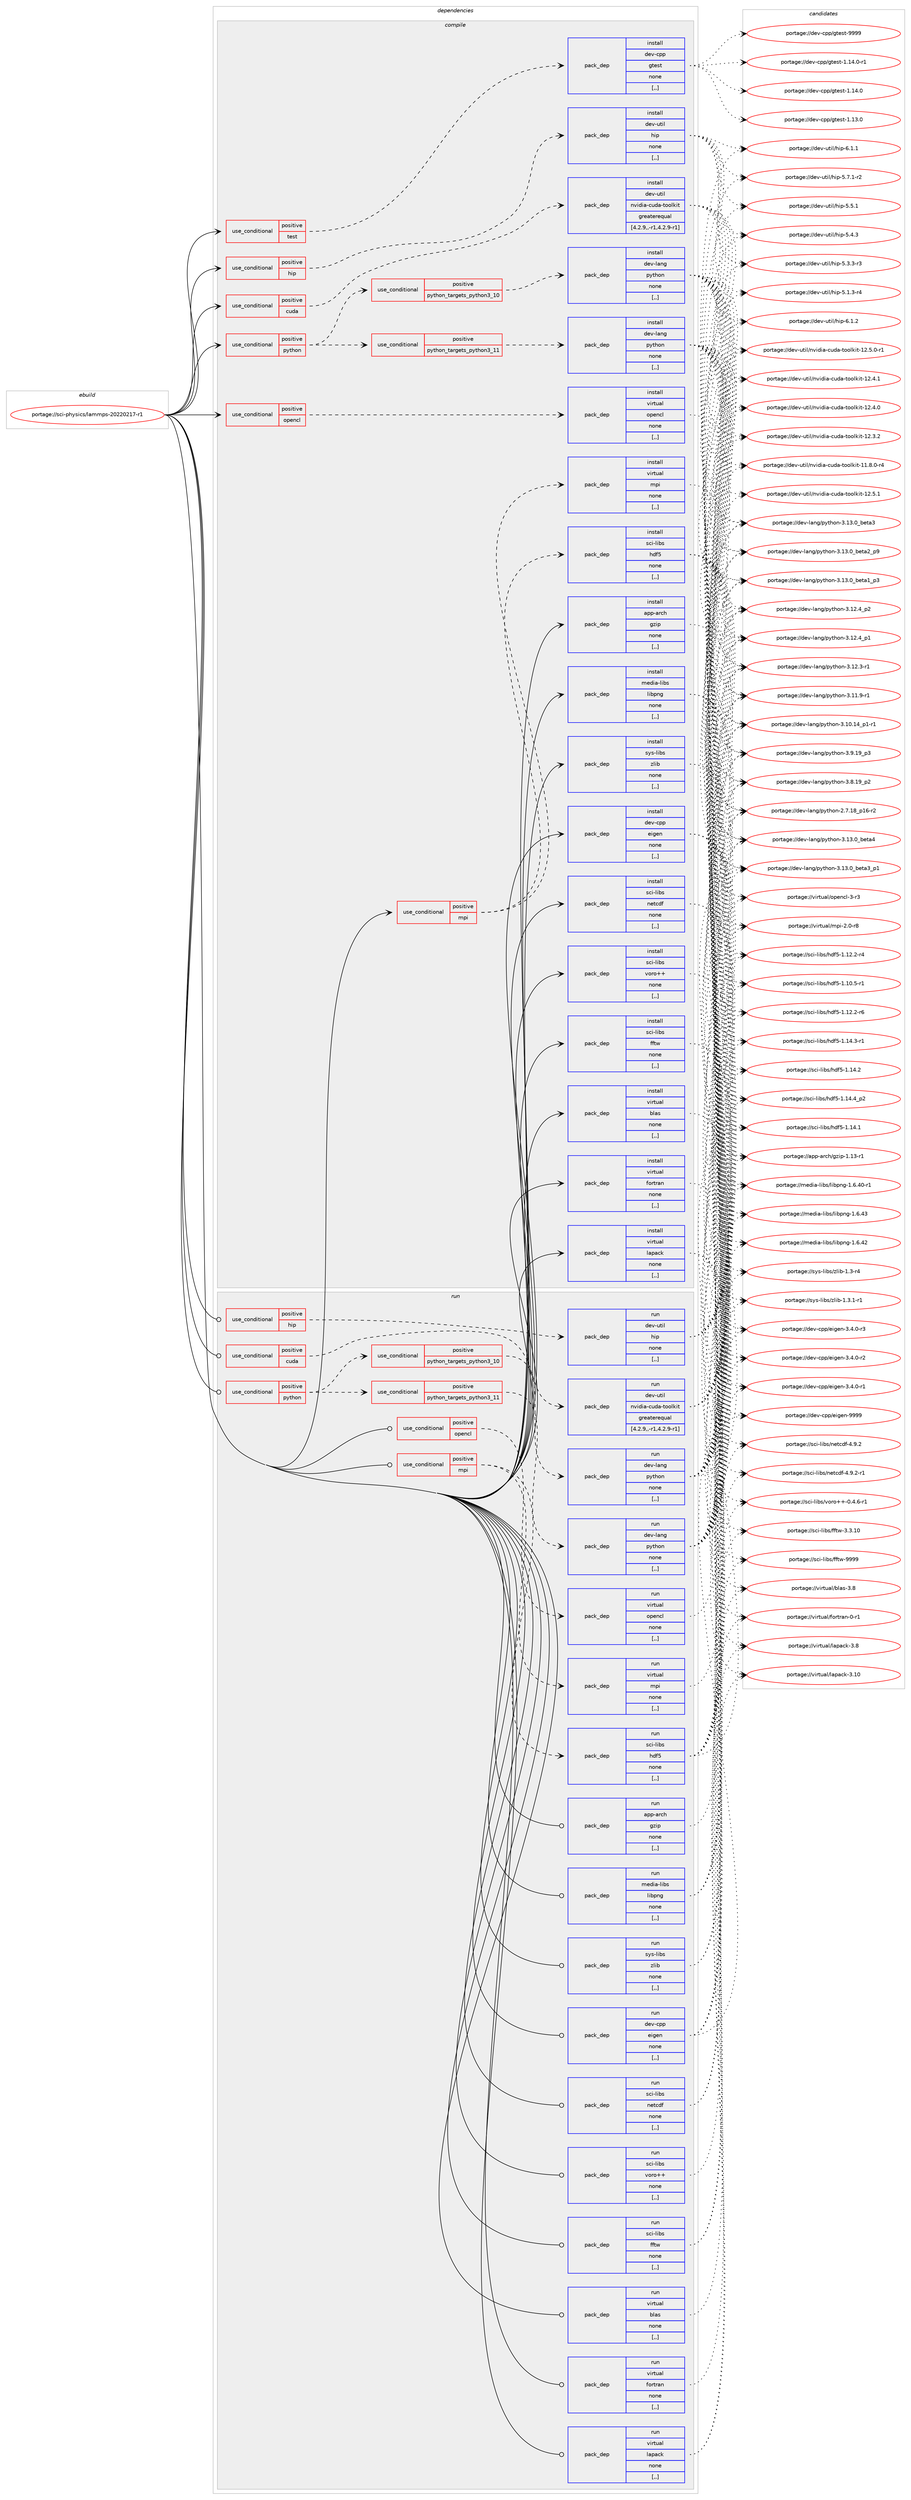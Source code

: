 digraph prolog {

# *************
# Graph options
# *************

newrank=true;
concentrate=true;
compound=true;
graph [rankdir=LR,fontname=Helvetica,fontsize=10,ranksep=1.5];#, ranksep=2.5, nodesep=0.2];
edge  [arrowhead=vee];
node  [fontname=Helvetica,fontsize=10];

# **********
# The ebuild
# **********

subgraph cluster_leftcol {
color=gray;
label=<<i>ebuild</i>>;
id [label="portage://sci-physics/lammps-20220217-r1", color=red, width=4, href="../sci-physics/lammps-20220217-r1.svg"];
}

# ****************
# The dependencies
# ****************

subgraph cluster_midcol {
color=gray;
label=<<i>dependencies</i>>;
subgraph cluster_compile {
fillcolor="#eeeeee";
style=filled;
label=<<i>compile</i>>;
subgraph cond109161 {
dependency411347 [label=<<TABLE BORDER="0" CELLBORDER="1" CELLSPACING="0" CELLPADDING="4"><TR><TD ROWSPAN="3" CELLPADDING="10">use_conditional</TD></TR><TR><TD>positive</TD></TR><TR><TD>cuda</TD></TR></TABLE>>, shape=none, color=red];
subgraph pack299283 {
dependency411348 [label=<<TABLE BORDER="0" CELLBORDER="1" CELLSPACING="0" CELLPADDING="4" WIDTH="220"><TR><TD ROWSPAN="6" CELLPADDING="30">pack_dep</TD></TR><TR><TD WIDTH="110">install</TD></TR><TR><TD>dev-util</TD></TR><TR><TD>nvidia-cuda-toolkit</TD></TR><TR><TD>greaterequal</TD></TR><TR><TD>[4.2.9,,-r1,4.2.9-r1]</TD></TR></TABLE>>, shape=none, color=blue];
}
dependency411347:e -> dependency411348:w [weight=20,style="dashed",arrowhead="vee"];
}
id:e -> dependency411347:w [weight=20,style="solid",arrowhead="vee"];
subgraph cond109162 {
dependency411349 [label=<<TABLE BORDER="0" CELLBORDER="1" CELLSPACING="0" CELLPADDING="4"><TR><TD ROWSPAN="3" CELLPADDING="10">use_conditional</TD></TR><TR><TD>positive</TD></TR><TR><TD>hip</TD></TR></TABLE>>, shape=none, color=red];
subgraph pack299284 {
dependency411350 [label=<<TABLE BORDER="0" CELLBORDER="1" CELLSPACING="0" CELLPADDING="4" WIDTH="220"><TR><TD ROWSPAN="6" CELLPADDING="30">pack_dep</TD></TR><TR><TD WIDTH="110">install</TD></TR><TR><TD>dev-util</TD></TR><TR><TD>hip</TD></TR><TR><TD>none</TD></TR><TR><TD>[,,]</TD></TR></TABLE>>, shape=none, color=blue];
}
dependency411349:e -> dependency411350:w [weight=20,style="dashed",arrowhead="vee"];
}
id:e -> dependency411349:w [weight=20,style="solid",arrowhead="vee"];
subgraph cond109163 {
dependency411351 [label=<<TABLE BORDER="0" CELLBORDER="1" CELLSPACING="0" CELLPADDING="4"><TR><TD ROWSPAN="3" CELLPADDING="10">use_conditional</TD></TR><TR><TD>positive</TD></TR><TR><TD>mpi</TD></TR></TABLE>>, shape=none, color=red];
subgraph pack299285 {
dependency411352 [label=<<TABLE BORDER="0" CELLBORDER="1" CELLSPACING="0" CELLPADDING="4" WIDTH="220"><TR><TD ROWSPAN="6" CELLPADDING="30">pack_dep</TD></TR><TR><TD WIDTH="110">install</TD></TR><TR><TD>virtual</TD></TR><TR><TD>mpi</TD></TR><TR><TD>none</TD></TR><TR><TD>[,,]</TD></TR></TABLE>>, shape=none, color=blue];
}
dependency411351:e -> dependency411352:w [weight=20,style="dashed",arrowhead="vee"];
subgraph pack299286 {
dependency411353 [label=<<TABLE BORDER="0" CELLBORDER="1" CELLSPACING="0" CELLPADDING="4" WIDTH="220"><TR><TD ROWSPAN="6" CELLPADDING="30">pack_dep</TD></TR><TR><TD WIDTH="110">install</TD></TR><TR><TD>sci-libs</TD></TR><TR><TD>hdf5</TD></TR><TR><TD>none</TD></TR><TR><TD>[,,]</TD></TR></TABLE>>, shape=none, color=blue];
}
dependency411351:e -> dependency411353:w [weight=20,style="dashed",arrowhead="vee"];
}
id:e -> dependency411351:w [weight=20,style="solid",arrowhead="vee"];
subgraph cond109164 {
dependency411354 [label=<<TABLE BORDER="0" CELLBORDER="1" CELLSPACING="0" CELLPADDING="4"><TR><TD ROWSPAN="3" CELLPADDING="10">use_conditional</TD></TR><TR><TD>positive</TD></TR><TR><TD>opencl</TD></TR></TABLE>>, shape=none, color=red];
subgraph pack299287 {
dependency411355 [label=<<TABLE BORDER="0" CELLBORDER="1" CELLSPACING="0" CELLPADDING="4" WIDTH="220"><TR><TD ROWSPAN="6" CELLPADDING="30">pack_dep</TD></TR><TR><TD WIDTH="110">install</TD></TR><TR><TD>virtual</TD></TR><TR><TD>opencl</TD></TR><TR><TD>none</TD></TR><TR><TD>[,,]</TD></TR></TABLE>>, shape=none, color=blue];
}
dependency411354:e -> dependency411355:w [weight=20,style="dashed",arrowhead="vee"];
}
id:e -> dependency411354:w [weight=20,style="solid",arrowhead="vee"];
subgraph cond109165 {
dependency411356 [label=<<TABLE BORDER="0" CELLBORDER="1" CELLSPACING="0" CELLPADDING="4"><TR><TD ROWSPAN="3" CELLPADDING="10">use_conditional</TD></TR><TR><TD>positive</TD></TR><TR><TD>python</TD></TR></TABLE>>, shape=none, color=red];
subgraph cond109166 {
dependency411357 [label=<<TABLE BORDER="0" CELLBORDER="1" CELLSPACING="0" CELLPADDING="4"><TR><TD ROWSPAN="3" CELLPADDING="10">use_conditional</TD></TR><TR><TD>positive</TD></TR><TR><TD>python_targets_python3_10</TD></TR></TABLE>>, shape=none, color=red];
subgraph pack299288 {
dependency411358 [label=<<TABLE BORDER="0" CELLBORDER="1" CELLSPACING="0" CELLPADDING="4" WIDTH="220"><TR><TD ROWSPAN="6" CELLPADDING="30">pack_dep</TD></TR><TR><TD WIDTH="110">install</TD></TR><TR><TD>dev-lang</TD></TR><TR><TD>python</TD></TR><TR><TD>none</TD></TR><TR><TD>[,,]</TD></TR></TABLE>>, shape=none, color=blue];
}
dependency411357:e -> dependency411358:w [weight=20,style="dashed",arrowhead="vee"];
}
dependency411356:e -> dependency411357:w [weight=20,style="dashed",arrowhead="vee"];
subgraph cond109167 {
dependency411359 [label=<<TABLE BORDER="0" CELLBORDER="1" CELLSPACING="0" CELLPADDING="4"><TR><TD ROWSPAN="3" CELLPADDING="10">use_conditional</TD></TR><TR><TD>positive</TD></TR><TR><TD>python_targets_python3_11</TD></TR></TABLE>>, shape=none, color=red];
subgraph pack299289 {
dependency411360 [label=<<TABLE BORDER="0" CELLBORDER="1" CELLSPACING="0" CELLPADDING="4" WIDTH="220"><TR><TD ROWSPAN="6" CELLPADDING="30">pack_dep</TD></TR><TR><TD WIDTH="110">install</TD></TR><TR><TD>dev-lang</TD></TR><TR><TD>python</TD></TR><TR><TD>none</TD></TR><TR><TD>[,,]</TD></TR></TABLE>>, shape=none, color=blue];
}
dependency411359:e -> dependency411360:w [weight=20,style="dashed",arrowhead="vee"];
}
dependency411356:e -> dependency411359:w [weight=20,style="dashed",arrowhead="vee"];
}
id:e -> dependency411356:w [weight=20,style="solid",arrowhead="vee"];
subgraph cond109168 {
dependency411361 [label=<<TABLE BORDER="0" CELLBORDER="1" CELLSPACING="0" CELLPADDING="4"><TR><TD ROWSPAN="3" CELLPADDING="10">use_conditional</TD></TR><TR><TD>positive</TD></TR><TR><TD>test</TD></TR></TABLE>>, shape=none, color=red];
subgraph pack299290 {
dependency411362 [label=<<TABLE BORDER="0" CELLBORDER="1" CELLSPACING="0" CELLPADDING="4" WIDTH="220"><TR><TD ROWSPAN="6" CELLPADDING="30">pack_dep</TD></TR><TR><TD WIDTH="110">install</TD></TR><TR><TD>dev-cpp</TD></TR><TR><TD>gtest</TD></TR><TR><TD>none</TD></TR><TR><TD>[,,]</TD></TR></TABLE>>, shape=none, color=blue];
}
dependency411361:e -> dependency411362:w [weight=20,style="dashed",arrowhead="vee"];
}
id:e -> dependency411361:w [weight=20,style="solid",arrowhead="vee"];
subgraph pack299291 {
dependency411363 [label=<<TABLE BORDER="0" CELLBORDER="1" CELLSPACING="0" CELLPADDING="4" WIDTH="220"><TR><TD ROWSPAN="6" CELLPADDING="30">pack_dep</TD></TR><TR><TD WIDTH="110">install</TD></TR><TR><TD>app-arch</TD></TR><TR><TD>gzip</TD></TR><TR><TD>none</TD></TR><TR><TD>[,,]</TD></TR></TABLE>>, shape=none, color=blue];
}
id:e -> dependency411363:w [weight=20,style="solid",arrowhead="vee"];
subgraph pack299292 {
dependency411364 [label=<<TABLE BORDER="0" CELLBORDER="1" CELLSPACING="0" CELLPADDING="4" WIDTH="220"><TR><TD ROWSPAN="6" CELLPADDING="30">pack_dep</TD></TR><TR><TD WIDTH="110">install</TD></TR><TR><TD>dev-cpp</TD></TR><TR><TD>eigen</TD></TR><TR><TD>none</TD></TR><TR><TD>[,,]</TD></TR></TABLE>>, shape=none, color=blue];
}
id:e -> dependency411364:w [weight=20,style="solid",arrowhead="vee"];
subgraph pack299293 {
dependency411365 [label=<<TABLE BORDER="0" CELLBORDER="1" CELLSPACING="0" CELLPADDING="4" WIDTH="220"><TR><TD ROWSPAN="6" CELLPADDING="30">pack_dep</TD></TR><TR><TD WIDTH="110">install</TD></TR><TR><TD>media-libs</TD></TR><TR><TD>libpng</TD></TR><TR><TD>none</TD></TR><TR><TD>[,,]</TD></TR></TABLE>>, shape=none, color=blue];
}
id:e -> dependency411365:w [weight=20,style="solid",arrowhead="vee"];
subgraph pack299294 {
dependency411366 [label=<<TABLE BORDER="0" CELLBORDER="1" CELLSPACING="0" CELLPADDING="4" WIDTH="220"><TR><TD ROWSPAN="6" CELLPADDING="30">pack_dep</TD></TR><TR><TD WIDTH="110">install</TD></TR><TR><TD>sci-libs</TD></TR><TR><TD>fftw</TD></TR><TR><TD>none</TD></TR><TR><TD>[,,]</TD></TR></TABLE>>, shape=none, color=blue];
}
id:e -> dependency411366:w [weight=20,style="solid",arrowhead="vee"];
subgraph pack299295 {
dependency411367 [label=<<TABLE BORDER="0" CELLBORDER="1" CELLSPACING="0" CELLPADDING="4" WIDTH="220"><TR><TD ROWSPAN="6" CELLPADDING="30">pack_dep</TD></TR><TR><TD WIDTH="110">install</TD></TR><TR><TD>sci-libs</TD></TR><TR><TD>netcdf</TD></TR><TR><TD>none</TD></TR><TR><TD>[,,]</TD></TR></TABLE>>, shape=none, color=blue];
}
id:e -> dependency411367:w [weight=20,style="solid",arrowhead="vee"];
subgraph pack299296 {
dependency411368 [label=<<TABLE BORDER="0" CELLBORDER="1" CELLSPACING="0" CELLPADDING="4" WIDTH="220"><TR><TD ROWSPAN="6" CELLPADDING="30">pack_dep</TD></TR><TR><TD WIDTH="110">install</TD></TR><TR><TD>sci-libs</TD></TR><TR><TD>voro++</TD></TR><TR><TD>none</TD></TR><TR><TD>[,,]</TD></TR></TABLE>>, shape=none, color=blue];
}
id:e -> dependency411368:w [weight=20,style="solid",arrowhead="vee"];
subgraph pack299297 {
dependency411369 [label=<<TABLE BORDER="0" CELLBORDER="1" CELLSPACING="0" CELLPADDING="4" WIDTH="220"><TR><TD ROWSPAN="6" CELLPADDING="30">pack_dep</TD></TR><TR><TD WIDTH="110">install</TD></TR><TR><TD>sys-libs</TD></TR><TR><TD>zlib</TD></TR><TR><TD>none</TD></TR><TR><TD>[,,]</TD></TR></TABLE>>, shape=none, color=blue];
}
id:e -> dependency411369:w [weight=20,style="solid",arrowhead="vee"];
subgraph pack299298 {
dependency411370 [label=<<TABLE BORDER="0" CELLBORDER="1" CELLSPACING="0" CELLPADDING="4" WIDTH="220"><TR><TD ROWSPAN="6" CELLPADDING="30">pack_dep</TD></TR><TR><TD WIDTH="110">install</TD></TR><TR><TD>virtual</TD></TR><TR><TD>blas</TD></TR><TR><TD>none</TD></TR><TR><TD>[,,]</TD></TR></TABLE>>, shape=none, color=blue];
}
id:e -> dependency411370:w [weight=20,style="solid",arrowhead="vee"];
subgraph pack299299 {
dependency411371 [label=<<TABLE BORDER="0" CELLBORDER="1" CELLSPACING="0" CELLPADDING="4" WIDTH="220"><TR><TD ROWSPAN="6" CELLPADDING="30">pack_dep</TD></TR><TR><TD WIDTH="110">install</TD></TR><TR><TD>virtual</TD></TR><TR><TD>fortran</TD></TR><TR><TD>none</TD></TR><TR><TD>[,,]</TD></TR></TABLE>>, shape=none, color=blue];
}
id:e -> dependency411371:w [weight=20,style="solid",arrowhead="vee"];
subgraph pack299300 {
dependency411372 [label=<<TABLE BORDER="0" CELLBORDER="1" CELLSPACING="0" CELLPADDING="4" WIDTH="220"><TR><TD ROWSPAN="6" CELLPADDING="30">pack_dep</TD></TR><TR><TD WIDTH="110">install</TD></TR><TR><TD>virtual</TD></TR><TR><TD>lapack</TD></TR><TR><TD>none</TD></TR><TR><TD>[,,]</TD></TR></TABLE>>, shape=none, color=blue];
}
id:e -> dependency411372:w [weight=20,style="solid",arrowhead="vee"];
}
subgraph cluster_compileandrun {
fillcolor="#eeeeee";
style=filled;
label=<<i>compile and run</i>>;
}
subgraph cluster_run {
fillcolor="#eeeeee";
style=filled;
label=<<i>run</i>>;
subgraph cond109169 {
dependency411373 [label=<<TABLE BORDER="0" CELLBORDER="1" CELLSPACING="0" CELLPADDING="4"><TR><TD ROWSPAN="3" CELLPADDING="10">use_conditional</TD></TR><TR><TD>positive</TD></TR><TR><TD>cuda</TD></TR></TABLE>>, shape=none, color=red];
subgraph pack299301 {
dependency411374 [label=<<TABLE BORDER="0" CELLBORDER="1" CELLSPACING="0" CELLPADDING="4" WIDTH="220"><TR><TD ROWSPAN="6" CELLPADDING="30">pack_dep</TD></TR><TR><TD WIDTH="110">run</TD></TR><TR><TD>dev-util</TD></TR><TR><TD>nvidia-cuda-toolkit</TD></TR><TR><TD>greaterequal</TD></TR><TR><TD>[4.2.9,,-r1,4.2.9-r1]</TD></TR></TABLE>>, shape=none, color=blue];
}
dependency411373:e -> dependency411374:w [weight=20,style="dashed",arrowhead="vee"];
}
id:e -> dependency411373:w [weight=20,style="solid",arrowhead="odot"];
subgraph cond109170 {
dependency411375 [label=<<TABLE BORDER="0" CELLBORDER="1" CELLSPACING="0" CELLPADDING="4"><TR><TD ROWSPAN="3" CELLPADDING="10">use_conditional</TD></TR><TR><TD>positive</TD></TR><TR><TD>hip</TD></TR></TABLE>>, shape=none, color=red];
subgraph pack299302 {
dependency411376 [label=<<TABLE BORDER="0" CELLBORDER="1" CELLSPACING="0" CELLPADDING="4" WIDTH="220"><TR><TD ROWSPAN="6" CELLPADDING="30">pack_dep</TD></TR><TR><TD WIDTH="110">run</TD></TR><TR><TD>dev-util</TD></TR><TR><TD>hip</TD></TR><TR><TD>none</TD></TR><TR><TD>[,,]</TD></TR></TABLE>>, shape=none, color=blue];
}
dependency411375:e -> dependency411376:w [weight=20,style="dashed",arrowhead="vee"];
}
id:e -> dependency411375:w [weight=20,style="solid",arrowhead="odot"];
subgraph cond109171 {
dependency411377 [label=<<TABLE BORDER="0" CELLBORDER="1" CELLSPACING="0" CELLPADDING="4"><TR><TD ROWSPAN="3" CELLPADDING="10">use_conditional</TD></TR><TR><TD>positive</TD></TR><TR><TD>mpi</TD></TR></TABLE>>, shape=none, color=red];
subgraph pack299303 {
dependency411378 [label=<<TABLE BORDER="0" CELLBORDER="1" CELLSPACING="0" CELLPADDING="4" WIDTH="220"><TR><TD ROWSPAN="6" CELLPADDING="30">pack_dep</TD></TR><TR><TD WIDTH="110">run</TD></TR><TR><TD>virtual</TD></TR><TR><TD>mpi</TD></TR><TR><TD>none</TD></TR><TR><TD>[,,]</TD></TR></TABLE>>, shape=none, color=blue];
}
dependency411377:e -> dependency411378:w [weight=20,style="dashed",arrowhead="vee"];
subgraph pack299304 {
dependency411379 [label=<<TABLE BORDER="0" CELLBORDER="1" CELLSPACING="0" CELLPADDING="4" WIDTH="220"><TR><TD ROWSPAN="6" CELLPADDING="30">pack_dep</TD></TR><TR><TD WIDTH="110">run</TD></TR><TR><TD>sci-libs</TD></TR><TR><TD>hdf5</TD></TR><TR><TD>none</TD></TR><TR><TD>[,,]</TD></TR></TABLE>>, shape=none, color=blue];
}
dependency411377:e -> dependency411379:w [weight=20,style="dashed",arrowhead="vee"];
}
id:e -> dependency411377:w [weight=20,style="solid",arrowhead="odot"];
subgraph cond109172 {
dependency411380 [label=<<TABLE BORDER="0" CELLBORDER="1" CELLSPACING="0" CELLPADDING="4"><TR><TD ROWSPAN="3" CELLPADDING="10">use_conditional</TD></TR><TR><TD>positive</TD></TR><TR><TD>opencl</TD></TR></TABLE>>, shape=none, color=red];
subgraph pack299305 {
dependency411381 [label=<<TABLE BORDER="0" CELLBORDER="1" CELLSPACING="0" CELLPADDING="4" WIDTH="220"><TR><TD ROWSPAN="6" CELLPADDING="30">pack_dep</TD></TR><TR><TD WIDTH="110">run</TD></TR><TR><TD>virtual</TD></TR><TR><TD>opencl</TD></TR><TR><TD>none</TD></TR><TR><TD>[,,]</TD></TR></TABLE>>, shape=none, color=blue];
}
dependency411380:e -> dependency411381:w [weight=20,style="dashed",arrowhead="vee"];
}
id:e -> dependency411380:w [weight=20,style="solid",arrowhead="odot"];
subgraph cond109173 {
dependency411382 [label=<<TABLE BORDER="0" CELLBORDER="1" CELLSPACING="0" CELLPADDING="4"><TR><TD ROWSPAN="3" CELLPADDING="10">use_conditional</TD></TR><TR><TD>positive</TD></TR><TR><TD>python</TD></TR></TABLE>>, shape=none, color=red];
subgraph cond109174 {
dependency411383 [label=<<TABLE BORDER="0" CELLBORDER="1" CELLSPACING="0" CELLPADDING="4"><TR><TD ROWSPAN="3" CELLPADDING="10">use_conditional</TD></TR><TR><TD>positive</TD></TR><TR><TD>python_targets_python3_10</TD></TR></TABLE>>, shape=none, color=red];
subgraph pack299306 {
dependency411384 [label=<<TABLE BORDER="0" CELLBORDER="1" CELLSPACING="0" CELLPADDING="4" WIDTH="220"><TR><TD ROWSPAN="6" CELLPADDING="30">pack_dep</TD></TR><TR><TD WIDTH="110">run</TD></TR><TR><TD>dev-lang</TD></TR><TR><TD>python</TD></TR><TR><TD>none</TD></TR><TR><TD>[,,]</TD></TR></TABLE>>, shape=none, color=blue];
}
dependency411383:e -> dependency411384:w [weight=20,style="dashed",arrowhead="vee"];
}
dependency411382:e -> dependency411383:w [weight=20,style="dashed",arrowhead="vee"];
subgraph cond109175 {
dependency411385 [label=<<TABLE BORDER="0" CELLBORDER="1" CELLSPACING="0" CELLPADDING="4"><TR><TD ROWSPAN="3" CELLPADDING="10">use_conditional</TD></TR><TR><TD>positive</TD></TR><TR><TD>python_targets_python3_11</TD></TR></TABLE>>, shape=none, color=red];
subgraph pack299307 {
dependency411386 [label=<<TABLE BORDER="0" CELLBORDER="1" CELLSPACING="0" CELLPADDING="4" WIDTH="220"><TR><TD ROWSPAN="6" CELLPADDING="30">pack_dep</TD></TR><TR><TD WIDTH="110">run</TD></TR><TR><TD>dev-lang</TD></TR><TR><TD>python</TD></TR><TR><TD>none</TD></TR><TR><TD>[,,]</TD></TR></TABLE>>, shape=none, color=blue];
}
dependency411385:e -> dependency411386:w [weight=20,style="dashed",arrowhead="vee"];
}
dependency411382:e -> dependency411385:w [weight=20,style="dashed",arrowhead="vee"];
}
id:e -> dependency411382:w [weight=20,style="solid",arrowhead="odot"];
subgraph pack299308 {
dependency411387 [label=<<TABLE BORDER="0" CELLBORDER="1" CELLSPACING="0" CELLPADDING="4" WIDTH="220"><TR><TD ROWSPAN="6" CELLPADDING="30">pack_dep</TD></TR><TR><TD WIDTH="110">run</TD></TR><TR><TD>app-arch</TD></TR><TR><TD>gzip</TD></TR><TR><TD>none</TD></TR><TR><TD>[,,]</TD></TR></TABLE>>, shape=none, color=blue];
}
id:e -> dependency411387:w [weight=20,style="solid",arrowhead="odot"];
subgraph pack299309 {
dependency411388 [label=<<TABLE BORDER="0" CELLBORDER="1" CELLSPACING="0" CELLPADDING="4" WIDTH="220"><TR><TD ROWSPAN="6" CELLPADDING="30">pack_dep</TD></TR><TR><TD WIDTH="110">run</TD></TR><TR><TD>dev-cpp</TD></TR><TR><TD>eigen</TD></TR><TR><TD>none</TD></TR><TR><TD>[,,]</TD></TR></TABLE>>, shape=none, color=blue];
}
id:e -> dependency411388:w [weight=20,style="solid",arrowhead="odot"];
subgraph pack299310 {
dependency411389 [label=<<TABLE BORDER="0" CELLBORDER="1" CELLSPACING="0" CELLPADDING="4" WIDTH="220"><TR><TD ROWSPAN="6" CELLPADDING="30">pack_dep</TD></TR><TR><TD WIDTH="110">run</TD></TR><TR><TD>media-libs</TD></TR><TR><TD>libpng</TD></TR><TR><TD>none</TD></TR><TR><TD>[,,]</TD></TR></TABLE>>, shape=none, color=blue];
}
id:e -> dependency411389:w [weight=20,style="solid",arrowhead="odot"];
subgraph pack299311 {
dependency411390 [label=<<TABLE BORDER="0" CELLBORDER="1" CELLSPACING="0" CELLPADDING="4" WIDTH="220"><TR><TD ROWSPAN="6" CELLPADDING="30">pack_dep</TD></TR><TR><TD WIDTH="110">run</TD></TR><TR><TD>sci-libs</TD></TR><TR><TD>fftw</TD></TR><TR><TD>none</TD></TR><TR><TD>[,,]</TD></TR></TABLE>>, shape=none, color=blue];
}
id:e -> dependency411390:w [weight=20,style="solid",arrowhead="odot"];
subgraph pack299312 {
dependency411391 [label=<<TABLE BORDER="0" CELLBORDER="1" CELLSPACING="0" CELLPADDING="4" WIDTH="220"><TR><TD ROWSPAN="6" CELLPADDING="30">pack_dep</TD></TR><TR><TD WIDTH="110">run</TD></TR><TR><TD>sci-libs</TD></TR><TR><TD>netcdf</TD></TR><TR><TD>none</TD></TR><TR><TD>[,,]</TD></TR></TABLE>>, shape=none, color=blue];
}
id:e -> dependency411391:w [weight=20,style="solid",arrowhead="odot"];
subgraph pack299313 {
dependency411392 [label=<<TABLE BORDER="0" CELLBORDER="1" CELLSPACING="0" CELLPADDING="4" WIDTH="220"><TR><TD ROWSPAN="6" CELLPADDING="30">pack_dep</TD></TR><TR><TD WIDTH="110">run</TD></TR><TR><TD>sci-libs</TD></TR><TR><TD>voro++</TD></TR><TR><TD>none</TD></TR><TR><TD>[,,]</TD></TR></TABLE>>, shape=none, color=blue];
}
id:e -> dependency411392:w [weight=20,style="solid",arrowhead="odot"];
subgraph pack299314 {
dependency411393 [label=<<TABLE BORDER="0" CELLBORDER="1" CELLSPACING="0" CELLPADDING="4" WIDTH="220"><TR><TD ROWSPAN="6" CELLPADDING="30">pack_dep</TD></TR><TR><TD WIDTH="110">run</TD></TR><TR><TD>sys-libs</TD></TR><TR><TD>zlib</TD></TR><TR><TD>none</TD></TR><TR><TD>[,,]</TD></TR></TABLE>>, shape=none, color=blue];
}
id:e -> dependency411393:w [weight=20,style="solid",arrowhead="odot"];
subgraph pack299315 {
dependency411394 [label=<<TABLE BORDER="0" CELLBORDER="1" CELLSPACING="0" CELLPADDING="4" WIDTH="220"><TR><TD ROWSPAN="6" CELLPADDING="30">pack_dep</TD></TR><TR><TD WIDTH="110">run</TD></TR><TR><TD>virtual</TD></TR><TR><TD>blas</TD></TR><TR><TD>none</TD></TR><TR><TD>[,,]</TD></TR></TABLE>>, shape=none, color=blue];
}
id:e -> dependency411394:w [weight=20,style="solid",arrowhead="odot"];
subgraph pack299316 {
dependency411395 [label=<<TABLE BORDER="0" CELLBORDER="1" CELLSPACING="0" CELLPADDING="4" WIDTH="220"><TR><TD ROWSPAN="6" CELLPADDING="30">pack_dep</TD></TR><TR><TD WIDTH="110">run</TD></TR><TR><TD>virtual</TD></TR><TR><TD>fortran</TD></TR><TR><TD>none</TD></TR><TR><TD>[,,]</TD></TR></TABLE>>, shape=none, color=blue];
}
id:e -> dependency411395:w [weight=20,style="solid",arrowhead="odot"];
subgraph pack299317 {
dependency411396 [label=<<TABLE BORDER="0" CELLBORDER="1" CELLSPACING="0" CELLPADDING="4" WIDTH="220"><TR><TD ROWSPAN="6" CELLPADDING="30">pack_dep</TD></TR><TR><TD WIDTH="110">run</TD></TR><TR><TD>virtual</TD></TR><TR><TD>lapack</TD></TR><TR><TD>none</TD></TR><TR><TD>[,,]</TD></TR></TABLE>>, shape=none, color=blue];
}
id:e -> dependency411396:w [weight=20,style="solid",arrowhead="odot"];
}
}

# **************
# The candidates
# **************

subgraph cluster_choices {
rank=same;
color=gray;
label=<<i>candidates</i>>;

subgraph choice299283 {
color=black;
nodesep=1;
choice1001011184511711610510847110118105100105974599117100974511611111110810710511645495046534649 [label="portage://dev-util/nvidia-cuda-toolkit-12.5.1", color=red, width=4,href="../dev-util/nvidia-cuda-toolkit-12.5.1.svg"];
choice10010111845117116105108471101181051001059745991171009745116111111108107105116454950465346484511449 [label="portage://dev-util/nvidia-cuda-toolkit-12.5.0-r1", color=red, width=4,href="../dev-util/nvidia-cuda-toolkit-12.5.0-r1.svg"];
choice1001011184511711610510847110118105100105974599117100974511611111110810710511645495046524649 [label="portage://dev-util/nvidia-cuda-toolkit-12.4.1", color=red, width=4,href="../dev-util/nvidia-cuda-toolkit-12.4.1.svg"];
choice1001011184511711610510847110118105100105974599117100974511611111110810710511645495046524648 [label="portage://dev-util/nvidia-cuda-toolkit-12.4.0", color=red, width=4,href="../dev-util/nvidia-cuda-toolkit-12.4.0.svg"];
choice1001011184511711610510847110118105100105974599117100974511611111110810710511645495046514650 [label="portage://dev-util/nvidia-cuda-toolkit-12.3.2", color=red, width=4,href="../dev-util/nvidia-cuda-toolkit-12.3.2.svg"];
choice10010111845117116105108471101181051001059745991171009745116111111108107105116454949465646484511452 [label="portage://dev-util/nvidia-cuda-toolkit-11.8.0-r4", color=red, width=4,href="../dev-util/nvidia-cuda-toolkit-11.8.0-r4.svg"];
dependency411348:e -> choice1001011184511711610510847110118105100105974599117100974511611111110810710511645495046534649:w [style=dotted,weight="100"];
dependency411348:e -> choice10010111845117116105108471101181051001059745991171009745116111111108107105116454950465346484511449:w [style=dotted,weight="100"];
dependency411348:e -> choice1001011184511711610510847110118105100105974599117100974511611111110810710511645495046524649:w [style=dotted,weight="100"];
dependency411348:e -> choice1001011184511711610510847110118105100105974599117100974511611111110810710511645495046524648:w [style=dotted,weight="100"];
dependency411348:e -> choice1001011184511711610510847110118105100105974599117100974511611111110810710511645495046514650:w [style=dotted,weight="100"];
dependency411348:e -> choice10010111845117116105108471101181051001059745991171009745116111111108107105116454949465646484511452:w [style=dotted,weight="100"];
}
subgraph choice299284 {
color=black;
nodesep=1;
choice1001011184511711610510847104105112455446494650 [label="portage://dev-util/hip-6.1.2", color=red, width=4,href="../dev-util/hip-6.1.2.svg"];
choice1001011184511711610510847104105112455446494649 [label="portage://dev-util/hip-6.1.1", color=red, width=4,href="../dev-util/hip-6.1.1.svg"];
choice10010111845117116105108471041051124553465546494511450 [label="portage://dev-util/hip-5.7.1-r2", color=red, width=4,href="../dev-util/hip-5.7.1-r2.svg"];
choice1001011184511711610510847104105112455346534649 [label="portage://dev-util/hip-5.5.1", color=red, width=4,href="../dev-util/hip-5.5.1.svg"];
choice1001011184511711610510847104105112455346524651 [label="portage://dev-util/hip-5.4.3", color=red, width=4,href="../dev-util/hip-5.4.3.svg"];
choice10010111845117116105108471041051124553465146514511451 [label="portage://dev-util/hip-5.3.3-r3", color=red, width=4,href="../dev-util/hip-5.3.3-r3.svg"];
choice10010111845117116105108471041051124553464946514511452 [label="portage://dev-util/hip-5.1.3-r4", color=red, width=4,href="../dev-util/hip-5.1.3-r4.svg"];
dependency411350:e -> choice1001011184511711610510847104105112455446494650:w [style=dotted,weight="100"];
dependency411350:e -> choice1001011184511711610510847104105112455446494649:w [style=dotted,weight="100"];
dependency411350:e -> choice10010111845117116105108471041051124553465546494511450:w [style=dotted,weight="100"];
dependency411350:e -> choice1001011184511711610510847104105112455346534649:w [style=dotted,weight="100"];
dependency411350:e -> choice1001011184511711610510847104105112455346524651:w [style=dotted,weight="100"];
dependency411350:e -> choice10010111845117116105108471041051124553465146514511451:w [style=dotted,weight="100"];
dependency411350:e -> choice10010111845117116105108471041051124553464946514511452:w [style=dotted,weight="100"];
}
subgraph choice299285 {
color=black;
nodesep=1;
choice1181051141161179710847109112105455046484511456 [label="portage://virtual/mpi-2.0-r8", color=red, width=4,href="../virtual/mpi-2.0-r8.svg"];
dependency411352:e -> choice1181051141161179710847109112105455046484511456:w [style=dotted,weight="100"];
}
subgraph choice299286 {
color=black;
nodesep=1;
choice1159910545108105981154710410010253454946495246529511250 [label="portage://sci-libs/hdf5-1.14.4_p2", color=red, width=4,href="../sci-libs/hdf5-1.14.4_p2.svg"];
choice1159910545108105981154710410010253454946495246514511449 [label="portage://sci-libs/hdf5-1.14.3-r1", color=red, width=4,href="../sci-libs/hdf5-1.14.3-r1.svg"];
choice115991054510810598115471041001025345494649524650 [label="portage://sci-libs/hdf5-1.14.2", color=red, width=4,href="../sci-libs/hdf5-1.14.2.svg"];
choice115991054510810598115471041001025345494649524649 [label="portage://sci-libs/hdf5-1.14.1", color=red, width=4,href="../sci-libs/hdf5-1.14.1.svg"];
choice1159910545108105981154710410010253454946495046504511454 [label="portage://sci-libs/hdf5-1.12.2-r6", color=red, width=4,href="../sci-libs/hdf5-1.12.2-r6.svg"];
choice1159910545108105981154710410010253454946495046504511452 [label="portage://sci-libs/hdf5-1.12.2-r4", color=red, width=4,href="../sci-libs/hdf5-1.12.2-r4.svg"];
choice1159910545108105981154710410010253454946494846534511449 [label="portage://sci-libs/hdf5-1.10.5-r1", color=red, width=4,href="../sci-libs/hdf5-1.10.5-r1.svg"];
dependency411353:e -> choice1159910545108105981154710410010253454946495246529511250:w [style=dotted,weight="100"];
dependency411353:e -> choice1159910545108105981154710410010253454946495246514511449:w [style=dotted,weight="100"];
dependency411353:e -> choice115991054510810598115471041001025345494649524650:w [style=dotted,weight="100"];
dependency411353:e -> choice115991054510810598115471041001025345494649524649:w [style=dotted,weight="100"];
dependency411353:e -> choice1159910545108105981154710410010253454946495046504511454:w [style=dotted,weight="100"];
dependency411353:e -> choice1159910545108105981154710410010253454946495046504511452:w [style=dotted,weight="100"];
dependency411353:e -> choice1159910545108105981154710410010253454946494846534511449:w [style=dotted,weight="100"];
}
subgraph choice299287 {
color=black;
nodesep=1;
choice11810511411611797108471111121011109910845514511451 [label="portage://virtual/opencl-3-r3", color=red, width=4,href="../virtual/opencl-3-r3.svg"];
dependency411355:e -> choice11810511411611797108471111121011109910845514511451:w [style=dotted,weight="100"];
}
subgraph choice299288 {
color=black;
nodesep=1;
choice1001011184510897110103471121211161041111104551464951464895981011169752 [label="portage://dev-lang/python-3.13.0_beta4", color=red, width=4,href="../dev-lang/python-3.13.0_beta4.svg"];
choice10010111845108971101034711212111610411111045514649514648959810111697519511249 [label="portage://dev-lang/python-3.13.0_beta3_p1", color=red, width=4,href="../dev-lang/python-3.13.0_beta3_p1.svg"];
choice1001011184510897110103471121211161041111104551464951464895981011169751 [label="portage://dev-lang/python-3.13.0_beta3", color=red, width=4,href="../dev-lang/python-3.13.0_beta3.svg"];
choice10010111845108971101034711212111610411111045514649514648959810111697509511257 [label="portage://dev-lang/python-3.13.0_beta2_p9", color=red, width=4,href="../dev-lang/python-3.13.0_beta2_p9.svg"];
choice10010111845108971101034711212111610411111045514649514648959810111697499511251 [label="portage://dev-lang/python-3.13.0_beta1_p3", color=red, width=4,href="../dev-lang/python-3.13.0_beta1_p3.svg"];
choice100101118451089711010347112121116104111110455146495046529511250 [label="portage://dev-lang/python-3.12.4_p2", color=red, width=4,href="../dev-lang/python-3.12.4_p2.svg"];
choice100101118451089711010347112121116104111110455146495046529511249 [label="portage://dev-lang/python-3.12.4_p1", color=red, width=4,href="../dev-lang/python-3.12.4_p1.svg"];
choice100101118451089711010347112121116104111110455146495046514511449 [label="portage://dev-lang/python-3.12.3-r1", color=red, width=4,href="../dev-lang/python-3.12.3-r1.svg"];
choice100101118451089711010347112121116104111110455146494946574511449 [label="portage://dev-lang/python-3.11.9-r1", color=red, width=4,href="../dev-lang/python-3.11.9-r1.svg"];
choice100101118451089711010347112121116104111110455146494846495295112494511449 [label="portage://dev-lang/python-3.10.14_p1-r1", color=red, width=4,href="../dev-lang/python-3.10.14_p1-r1.svg"];
choice100101118451089711010347112121116104111110455146574649579511251 [label="portage://dev-lang/python-3.9.19_p3", color=red, width=4,href="../dev-lang/python-3.9.19_p3.svg"];
choice100101118451089711010347112121116104111110455146564649579511250 [label="portage://dev-lang/python-3.8.19_p2", color=red, width=4,href="../dev-lang/python-3.8.19_p2.svg"];
choice100101118451089711010347112121116104111110455046554649569511249544511450 [label="portage://dev-lang/python-2.7.18_p16-r2", color=red, width=4,href="../dev-lang/python-2.7.18_p16-r2.svg"];
dependency411358:e -> choice1001011184510897110103471121211161041111104551464951464895981011169752:w [style=dotted,weight="100"];
dependency411358:e -> choice10010111845108971101034711212111610411111045514649514648959810111697519511249:w [style=dotted,weight="100"];
dependency411358:e -> choice1001011184510897110103471121211161041111104551464951464895981011169751:w [style=dotted,weight="100"];
dependency411358:e -> choice10010111845108971101034711212111610411111045514649514648959810111697509511257:w [style=dotted,weight="100"];
dependency411358:e -> choice10010111845108971101034711212111610411111045514649514648959810111697499511251:w [style=dotted,weight="100"];
dependency411358:e -> choice100101118451089711010347112121116104111110455146495046529511250:w [style=dotted,weight="100"];
dependency411358:e -> choice100101118451089711010347112121116104111110455146495046529511249:w [style=dotted,weight="100"];
dependency411358:e -> choice100101118451089711010347112121116104111110455146495046514511449:w [style=dotted,weight="100"];
dependency411358:e -> choice100101118451089711010347112121116104111110455146494946574511449:w [style=dotted,weight="100"];
dependency411358:e -> choice100101118451089711010347112121116104111110455146494846495295112494511449:w [style=dotted,weight="100"];
dependency411358:e -> choice100101118451089711010347112121116104111110455146574649579511251:w [style=dotted,weight="100"];
dependency411358:e -> choice100101118451089711010347112121116104111110455146564649579511250:w [style=dotted,weight="100"];
dependency411358:e -> choice100101118451089711010347112121116104111110455046554649569511249544511450:w [style=dotted,weight="100"];
}
subgraph choice299289 {
color=black;
nodesep=1;
choice1001011184510897110103471121211161041111104551464951464895981011169752 [label="portage://dev-lang/python-3.13.0_beta4", color=red, width=4,href="../dev-lang/python-3.13.0_beta4.svg"];
choice10010111845108971101034711212111610411111045514649514648959810111697519511249 [label="portage://dev-lang/python-3.13.0_beta3_p1", color=red, width=4,href="../dev-lang/python-3.13.0_beta3_p1.svg"];
choice1001011184510897110103471121211161041111104551464951464895981011169751 [label="portage://dev-lang/python-3.13.0_beta3", color=red, width=4,href="../dev-lang/python-3.13.0_beta3.svg"];
choice10010111845108971101034711212111610411111045514649514648959810111697509511257 [label="portage://dev-lang/python-3.13.0_beta2_p9", color=red, width=4,href="../dev-lang/python-3.13.0_beta2_p9.svg"];
choice10010111845108971101034711212111610411111045514649514648959810111697499511251 [label="portage://dev-lang/python-3.13.0_beta1_p3", color=red, width=4,href="../dev-lang/python-3.13.0_beta1_p3.svg"];
choice100101118451089711010347112121116104111110455146495046529511250 [label="portage://dev-lang/python-3.12.4_p2", color=red, width=4,href="../dev-lang/python-3.12.4_p2.svg"];
choice100101118451089711010347112121116104111110455146495046529511249 [label="portage://dev-lang/python-3.12.4_p1", color=red, width=4,href="../dev-lang/python-3.12.4_p1.svg"];
choice100101118451089711010347112121116104111110455146495046514511449 [label="portage://dev-lang/python-3.12.3-r1", color=red, width=4,href="../dev-lang/python-3.12.3-r1.svg"];
choice100101118451089711010347112121116104111110455146494946574511449 [label="portage://dev-lang/python-3.11.9-r1", color=red, width=4,href="../dev-lang/python-3.11.9-r1.svg"];
choice100101118451089711010347112121116104111110455146494846495295112494511449 [label="portage://dev-lang/python-3.10.14_p1-r1", color=red, width=4,href="../dev-lang/python-3.10.14_p1-r1.svg"];
choice100101118451089711010347112121116104111110455146574649579511251 [label="portage://dev-lang/python-3.9.19_p3", color=red, width=4,href="../dev-lang/python-3.9.19_p3.svg"];
choice100101118451089711010347112121116104111110455146564649579511250 [label="portage://dev-lang/python-3.8.19_p2", color=red, width=4,href="../dev-lang/python-3.8.19_p2.svg"];
choice100101118451089711010347112121116104111110455046554649569511249544511450 [label="portage://dev-lang/python-2.7.18_p16-r2", color=red, width=4,href="../dev-lang/python-2.7.18_p16-r2.svg"];
dependency411360:e -> choice1001011184510897110103471121211161041111104551464951464895981011169752:w [style=dotted,weight="100"];
dependency411360:e -> choice10010111845108971101034711212111610411111045514649514648959810111697519511249:w [style=dotted,weight="100"];
dependency411360:e -> choice1001011184510897110103471121211161041111104551464951464895981011169751:w [style=dotted,weight="100"];
dependency411360:e -> choice10010111845108971101034711212111610411111045514649514648959810111697509511257:w [style=dotted,weight="100"];
dependency411360:e -> choice10010111845108971101034711212111610411111045514649514648959810111697499511251:w [style=dotted,weight="100"];
dependency411360:e -> choice100101118451089711010347112121116104111110455146495046529511250:w [style=dotted,weight="100"];
dependency411360:e -> choice100101118451089711010347112121116104111110455146495046529511249:w [style=dotted,weight="100"];
dependency411360:e -> choice100101118451089711010347112121116104111110455146495046514511449:w [style=dotted,weight="100"];
dependency411360:e -> choice100101118451089711010347112121116104111110455146494946574511449:w [style=dotted,weight="100"];
dependency411360:e -> choice100101118451089711010347112121116104111110455146494846495295112494511449:w [style=dotted,weight="100"];
dependency411360:e -> choice100101118451089711010347112121116104111110455146574649579511251:w [style=dotted,weight="100"];
dependency411360:e -> choice100101118451089711010347112121116104111110455146564649579511250:w [style=dotted,weight="100"];
dependency411360:e -> choice100101118451089711010347112121116104111110455046554649569511249544511450:w [style=dotted,weight="100"];
}
subgraph choice299290 {
color=black;
nodesep=1;
choice1001011184599112112471031161011151164557575757 [label="portage://dev-cpp/gtest-9999", color=red, width=4,href="../dev-cpp/gtest-9999.svg"];
choice100101118459911211247103116101115116454946495246484511449 [label="portage://dev-cpp/gtest-1.14.0-r1", color=red, width=4,href="../dev-cpp/gtest-1.14.0-r1.svg"];
choice10010111845991121124710311610111511645494649524648 [label="portage://dev-cpp/gtest-1.14.0", color=red, width=4,href="../dev-cpp/gtest-1.14.0.svg"];
choice10010111845991121124710311610111511645494649514648 [label="portage://dev-cpp/gtest-1.13.0", color=red, width=4,href="../dev-cpp/gtest-1.13.0.svg"];
dependency411362:e -> choice1001011184599112112471031161011151164557575757:w [style=dotted,weight="100"];
dependency411362:e -> choice100101118459911211247103116101115116454946495246484511449:w [style=dotted,weight="100"];
dependency411362:e -> choice10010111845991121124710311610111511645494649524648:w [style=dotted,weight="100"];
dependency411362:e -> choice10010111845991121124710311610111511645494649514648:w [style=dotted,weight="100"];
}
subgraph choice299291 {
color=black;
nodesep=1;
choice971121124597114991044710312210511245494649514511449 [label="portage://app-arch/gzip-1.13-r1", color=red, width=4,href="../app-arch/gzip-1.13-r1.svg"];
dependency411363:e -> choice971121124597114991044710312210511245494649514511449:w [style=dotted,weight="100"];
}
subgraph choice299292 {
color=black;
nodesep=1;
choice1001011184599112112471011051031011104557575757 [label="portage://dev-cpp/eigen-9999", color=red, width=4,href="../dev-cpp/eigen-9999.svg"];
choice1001011184599112112471011051031011104551465246484511451 [label="portage://dev-cpp/eigen-3.4.0-r3", color=red, width=4,href="../dev-cpp/eigen-3.4.0-r3.svg"];
choice1001011184599112112471011051031011104551465246484511450 [label="portage://dev-cpp/eigen-3.4.0-r2", color=red, width=4,href="../dev-cpp/eigen-3.4.0-r2.svg"];
choice1001011184599112112471011051031011104551465246484511449 [label="portage://dev-cpp/eigen-3.4.0-r1", color=red, width=4,href="../dev-cpp/eigen-3.4.0-r1.svg"];
dependency411364:e -> choice1001011184599112112471011051031011104557575757:w [style=dotted,weight="100"];
dependency411364:e -> choice1001011184599112112471011051031011104551465246484511451:w [style=dotted,weight="100"];
dependency411364:e -> choice1001011184599112112471011051031011104551465246484511450:w [style=dotted,weight="100"];
dependency411364:e -> choice1001011184599112112471011051031011104551465246484511449:w [style=dotted,weight="100"];
}
subgraph choice299293 {
color=black;
nodesep=1;
choice109101100105974510810598115471081059811211010345494654465251 [label="portage://media-libs/libpng-1.6.43", color=red, width=4,href="../media-libs/libpng-1.6.43.svg"];
choice109101100105974510810598115471081059811211010345494654465250 [label="portage://media-libs/libpng-1.6.42", color=red, width=4,href="../media-libs/libpng-1.6.42.svg"];
choice1091011001059745108105981154710810598112110103454946544652484511449 [label="portage://media-libs/libpng-1.6.40-r1", color=red, width=4,href="../media-libs/libpng-1.6.40-r1.svg"];
dependency411365:e -> choice109101100105974510810598115471081059811211010345494654465251:w [style=dotted,weight="100"];
dependency411365:e -> choice109101100105974510810598115471081059811211010345494654465250:w [style=dotted,weight="100"];
dependency411365:e -> choice1091011001059745108105981154710810598112110103454946544652484511449:w [style=dotted,weight="100"];
}
subgraph choice299294 {
color=black;
nodesep=1;
choice115991054510810598115471021021161194557575757 [label="portage://sci-libs/fftw-9999", color=red, width=4,href="../sci-libs/fftw-9999.svg"];
choice1159910545108105981154710210211611945514651464948 [label="portage://sci-libs/fftw-3.3.10", color=red, width=4,href="../sci-libs/fftw-3.3.10.svg"];
dependency411366:e -> choice115991054510810598115471021021161194557575757:w [style=dotted,weight="100"];
dependency411366:e -> choice1159910545108105981154710210211611945514651464948:w [style=dotted,weight="100"];
}
subgraph choice299295 {
color=black;
nodesep=1;
choice11599105451081059811547110101116991001024552465746504511449 [label="portage://sci-libs/netcdf-4.9.2-r1", color=red, width=4,href="../sci-libs/netcdf-4.9.2-r1.svg"];
choice1159910545108105981154711010111699100102455246574650 [label="portage://sci-libs/netcdf-4.9.2", color=red, width=4,href="../sci-libs/netcdf-4.9.2.svg"];
dependency411367:e -> choice11599105451081059811547110101116991001024552465746504511449:w [style=dotted,weight="100"];
dependency411367:e -> choice1159910545108105981154711010111699100102455246574650:w [style=dotted,weight="100"];
}
subgraph choice299296 {
color=black;
nodesep=1;
choice1159910545108105981154711811111411143434548465246544511449 [label="portage://sci-libs/voro++-0.4.6-r1", color=red, width=4,href="../sci-libs/voro++-0.4.6-r1.svg"];
dependency411368:e -> choice1159910545108105981154711811111411143434548465246544511449:w [style=dotted,weight="100"];
}
subgraph choice299297 {
color=black;
nodesep=1;
choice115121115451081059811547122108105984549465146494511449 [label="portage://sys-libs/zlib-1.3.1-r1", color=red, width=4,href="../sys-libs/zlib-1.3.1-r1.svg"];
choice11512111545108105981154712210810598454946514511452 [label="portage://sys-libs/zlib-1.3-r4", color=red, width=4,href="../sys-libs/zlib-1.3-r4.svg"];
dependency411369:e -> choice115121115451081059811547122108105984549465146494511449:w [style=dotted,weight="100"];
dependency411369:e -> choice11512111545108105981154712210810598454946514511452:w [style=dotted,weight="100"];
}
subgraph choice299298 {
color=black;
nodesep=1;
choice1181051141161179710847981089711545514656 [label="portage://virtual/blas-3.8", color=red, width=4,href="../virtual/blas-3.8.svg"];
dependency411370:e -> choice1181051141161179710847981089711545514656:w [style=dotted,weight="100"];
}
subgraph choice299299 {
color=black;
nodesep=1;
choice11810511411611797108471021111141161149711045484511449 [label="portage://virtual/fortran-0-r1", color=red, width=4,href="../virtual/fortran-0-r1.svg"];
dependency411371:e -> choice11810511411611797108471021111141161149711045484511449:w [style=dotted,weight="100"];
}
subgraph choice299300 {
color=black;
nodesep=1;
choice11810511411611797108471089711297991074551464948 [label="portage://virtual/lapack-3.10", color=red, width=4,href="../virtual/lapack-3.10.svg"];
choice118105114116117971084710897112979910745514656 [label="portage://virtual/lapack-3.8", color=red, width=4,href="../virtual/lapack-3.8.svg"];
dependency411372:e -> choice11810511411611797108471089711297991074551464948:w [style=dotted,weight="100"];
dependency411372:e -> choice118105114116117971084710897112979910745514656:w [style=dotted,weight="100"];
}
subgraph choice299301 {
color=black;
nodesep=1;
choice1001011184511711610510847110118105100105974599117100974511611111110810710511645495046534649 [label="portage://dev-util/nvidia-cuda-toolkit-12.5.1", color=red, width=4,href="../dev-util/nvidia-cuda-toolkit-12.5.1.svg"];
choice10010111845117116105108471101181051001059745991171009745116111111108107105116454950465346484511449 [label="portage://dev-util/nvidia-cuda-toolkit-12.5.0-r1", color=red, width=4,href="../dev-util/nvidia-cuda-toolkit-12.5.0-r1.svg"];
choice1001011184511711610510847110118105100105974599117100974511611111110810710511645495046524649 [label="portage://dev-util/nvidia-cuda-toolkit-12.4.1", color=red, width=4,href="../dev-util/nvidia-cuda-toolkit-12.4.1.svg"];
choice1001011184511711610510847110118105100105974599117100974511611111110810710511645495046524648 [label="portage://dev-util/nvidia-cuda-toolkit-12.4.0", color=red, width=4,href="../dev-util/nvidia-cuda-toolkit-12.4.0.svg"];
choice1001011184511711610510847110118105100105974599117100974511611111110810710511645495046514650 [label="portage://dev-util/nvidia-cuda-toolkit-12.3.2", color=red, width=4,href="../dev-util/nvidia-cuda-toolkit-12.3.2.svg"];
choice10010111845117116105108471101181051001059745991171009745116111111108107105116454949465646484511452 [label="portage://dev-util/nvidia-cuda-toolkit-11.8.0-r4", color=red, width=4,href="../dev-util/nvidia-cuda-toolkit-11.8.0-r4.svg"];
dependency411374:e -> choice1001011184511711610510847110118105100105974599117100974511611111110810710511645495046534649:w [style=dotted,weight="100"];
dependency411374:e -> choice10010111845117116105108471101181051001059745991171009745116111111108107105116454950465346484511449:w [style=dotted,weight="100"];
dependency411374:e -> choice1001011184511711610510847110118105100105974599117100974511611111110810710511645495046524649:w [style=dotted,weight="100"];
dependency411374:e -> choice1001011184511711610510847110118105100105974599117100974511611111110810710511645495046524648:w [style=dotted,weight="100"];
dependency411374:e -> choice1001011184511711610510847110118105100105974599117100974511611111110810710511645495046514650:w [style=dotted,weight="100"];
dependency411374:e -> choice10010111845117116105108471101181051001059745991171009745116111111108107105116454949465646484511452:w [style=dotted,weight="100"];
}
subgraph choice299302 {
color=black;
nodesep=1;
choice1001011184511711610510847104105112455446494650 [label="portage://dev-util/hip-6.1.2", color=red, width=4,href="../dev-util/hip-6.1.2.svg"];
choice1001011184511711610510847104105112455446494649 [label="portage://dev-util/hip-6.1.1", color=red, width=4,href="../dev-util/hip-6.1.1.svg"];
choice10010111845117116105108471041051124553465546494511450 [label="portage://dev-util/hip-5.7.1-r2", color=red, width=4,href="../dev-util/hip-5.7.1-r2.svg"];
choice1001011184511711610510847104105112455346534649 [label="portage://dev-util/hip-5.5.1", color=red, width=4,href="../dev-util/hip-5.5.1.svg"];
choice1001011184511711610510847104105112455346524651 [label="portage://dev-util/hip-5.4.3", color=red, width=4,href="../dev-util/hip-5.4.3.svg"];
choice10010111845117116105108471041051124553465146514511451 [label="portage://dev-util/hip-5.3.3-r3", color=red, width=4,href="../dev-util/hip-5.3.3-r3.svg"];
choice10010111845117116105108471041051124553464946514511452 [label="portage://dev-util/hip-5.1.3-r4", color=red, width=4,href="../dev-util/hip-5.1.3-r4.svg"];
dependency411376:e -> choice1001011184511711610510847104105112455446494650:w [style=dotted,weight="100"];
dependency411376:e -> choice1001011184511711610510847104105112455446494649:w [style=dotted,weight="100"];
dependency411376:e -> choice10010111845117116105108471041051124553465546494511450:w [style=dotted,weight="100"];
dependency411376:e -> choice1001011184511711610510847104105112455346534649:w [style=dotted,weight="100"];
dependency411376:e -> choice1001011184511711610510847104105112455346524651:w [style=dotted,weight="100"];
dependency411376:e -> choice10010111845117116105108471041051124553465146514511451:w [style=dotted,weight="100"];
dependency411376:e -> choice10010111845117116105108471041051124553464946514511452:w [style=dotted,weight="100"];
}
subgraph choice299303 {
color=black;
nodesep=1;
choice1181051141161179710847109112105455046484511456 [label="portage://virtual/mpi-2.0-r8", color=red, width=4,href="../virtual/mpi-2.0-r8.svg"];
dependency411378:e -> choice1181051141161179710847109112105455046484511456:w [style=dotted,weight="100"];
}
subgraph choice299304 {
color=black;
nodesep=1;
choice1159910545108105981154710410010253454946495246529511250 [label="portage://sci-libs/hdf5-1.14.4_p2", color=red, width=4,href="../sci-libs/hdf5-1.14.4_p2.svg"];
choice1159910545108105981154710410010253454946495246514511449 [label="portage://sci-libs/hdf5-1.14.3-r1", color=red, width=4,href="../sci-libs/hdf5-1.14.3-r1.svg"];
choice115991054510810598115471041001025345494649524650 [label="portage://sci-libs/hdf5-1.14.2", color=red, width=4,href="../sci-libs/hdf5-1.14.2.svg"];
choice115991054510810598115471041001025345494649524649 [label="portage://sci-libs/hdf5-1.14.1", color=red, width=4,href="../sci-libs/hdf5-1.14.1.svg"];
choice1159910545108105981154710410010253454946495046504511454 [label="portage://sci-libs/hdf5-1.12.2-r6", color=red, width=4,href="../sci-libs/hdf5-1.12.2-r6.svg"];
choice1159910545108105981154710410010253454946495046504511452 [label="portage://sci-libs/hdf5-1.12.2-r4", color=red, width=4,href="../sci-libs/hdf5-1.12.2-r4.svg"];
choice1159910545108105981154710410010253454946494846534511449 [label="portage://sci-libs/hdf5-1.10.5-r1", color=red, width=4,href="../sci-libs/hdf5-1.10.5-r1.svg"];
dependency411379:e -> choice1159910545108105981154710410010253454946495246529511250:w [style=dotted,weight="100"];
dependency411379:e -> choice1159910545108105981154710410010253454946495246514511449:w [style=dotted,weight="100"];
dependency411379:e -> choice115991054510810598115471041001025345494649524650:w [style=dotted,weight="100"];
dependency411379:e -> choice115991054510810598115471041001025345494649524649:w [style=dotted,weight="100"];
dependency411379:e -> choice1159910545108105981154710410010253454946495046504511454:w [style=dotted,weight="100"];
dependency411379:e -> choice1159910545108105981154710410010253454946495046504511452:w [style=dotted,weight="100"];
dependency411379:e -> choice1159910545108105981154710410010253454946494846534511449:w [style=dotted,weight="100"];
}
subgraph choice299305 {
color=black;
nodesep=1;
choice11810511411611797108471111121011109910845514511451 [label="portage://virtual/opencl-3-r3", color=red, width=4,href="../virtual/opencl-3-r3.svg"];
dependency411381:e -> choice11810511411611797108471111121011109910845514511451:w [style=dotted,weight="100"];
}
subgraph choice299306 {
color=black;
nodesep=1;
choice1001011184510897110103471121211161041111104551464951464895981011169752 [label="portage://dev-lang/python-3.13.0_beta4", color=red, width=4,href="../dev-lang/python-3.13.0_beta4.svg"];
choice10010111845108971101034711212111610411111045514649514648959810111697519511249 [label="portage://dev-lang/python-3.13.0_beta3_p1", color=red, width=4,href="../dev-lang/python-3.13.0_beta3_p1.svg"];
choice1001011184510897110103471121211161041111104551464951464895981011169751 [label="portage://dev-lang/python-3.13.0_beta3", color=red, width=4,href="../dev-lang/python-3.13.0_beta3.svg"];
choice10010111845108971101034711212111610411111045514649514648959810111697509511257 [label="portage://dev-lang/python-3.13.0_beta2_p9", color=red, width=4,href="../dev-lang/python-3.13.0_beta2_p9.svg"];
choice10010111845108971101034711212111610411111045514649514648959810111697499511251 [label="portage://dev-lang/python-3.13.0_beta1_p3", color=red, width=4,href="../dev-lang/python-3.13.0_beta1_p3.svg"];
choice100101118451089711010347112121116104111110455146495046529511250 [label="portage://dev-lang/python-3.12.4_p2", color=red, width=4,href="../dev-lang/python-3.12.4_p2.svg"];
choice100101118451089711010347112121116104111110455146495046529511249 [label="portage://dev-lang/python-3.12.4_p1", color=red, width=4,href="../dev-lang/python-3.12.4_p1.svg"];
choice100101118451089711010347112121116104111110455146495046514511449 [label="portage://dev-lang/python-3.12.3-r1", color=red, width=4,href="../dev-lang/python-3.12.3-r1.svg"];
choice100101118451089711010347112121116104111110455146494946574511449 [label="portage://dev-lang/python-3.11.9-r1", color=red, width=4,href="../dev-lang/python-3.11.9-r1.svg"];
choice100101118451089711010347112121116104111110455146494846495295112494511449 [label="portage://dev-lang/python-3.10.14_p1-r1", color=red, width=4,href="../dev-lang/python-3.10.14_p1-r1.svg"];
choice100101118451089711010347112121116104111110455146574649579511251 [label="portage://dev-lang/python-3.9.19_p3", color=red, width=4,href="../dev-lang/python-3.9.19_p3.svg"];
choice100101118451089711010347112121116104111110455146564649579511250 [label="portage://dev-lang/python-3.8.19_p2", color=red, width=4,href="../dev-lang/python-3.8.19_p2.svg"];
choice100101118451089711010347112121116104111110455046554649569511249544511450 [label="portage://dev-lang/python-2.7.18_p16-r2", color=red, width=4,href="../dev-lang/python-2.7.18_p16-r2.svg"];
dependency411384:e -> choice1001011184510897110103471121211161041111104551464951464895981011169752:w [style=dotted,weight="100"];
dependency411384:e -> choice10010111845108971101034711212111610411111045514649514648959810111697519511249:w [style=dotted,weight="100"];
dependency411384:e -> choice1001011184510897110103471121211161041111104551464951464895981011169751:w [style=dotted,weight="100"];
dependency411384:e -> choice10010111845108971101034711212111610411111045514649514648959810111697509511257:w [style=dotted,weight="100"];
dependency411384:e -> choice10010111845108971101034711212111610411111045514649514648959810111697499511251:w [style=dotted,weight="100"];
dependency411384:e -> choice100101118451089711010347112121116104111110455146495046529511250:w [style=dotted,weight="100"];
dependency411384:e -> choice100101118451089711010347112121116104111110455146495046529511249:w [style=dotted,weight="100"];
dependency411384:e -> choice100101118451089711010347112121116104111110455146495046514511449:w [style=dotted,weight="100"];
dependency411384:e -> choice100101118451089711010347112121116104111110455146494946574511449:w [style=dotted,weight="100"];
dependency411384:e -> choice100101118451089711010347112121116104111110455146494846495295112494511449:w [style=dotted,weight="100"];
dependency411384:e -> choice100101118451089711010347112121116104111110455146574649579511251:w [style=dotted,weight="100"];
dependency411384:e -> choice100101118451089711010347112121116104111110455146564649579511250:w [style=dotted,weight="100"];
dependency411384:e -> choice100101118451089711010347112121116104111110455046554649569511249544511450:w [style=dotted,weight="100"];
}
subgraph choice299307 {
color=black;
nodesep=1;
choice1001011184510897110103471121211161041111104551464951464895981011169752 [label="portage://dev-lang/python-3.13.0_beta4", color=red, width=4,href="../dev-lang/python-3.13.0_beta4.svg"];
choice10010111845108971101034711212111610411111045514649514648959810111697519511249 [label="portage://dev-lang/python-3.13.0_beta3_p1", color=red, width=4,href="../dev-lang/python-3.13.0_beta3_p1.svg"];
choice1001011184510897110103471121211161041111104551464951464895981011169751 [label="portage://dev-lang/python-3.13.0_beta3", color=red, width=4,href="../dev-lang/python-3.13.0_beta3.svg"];
choice10010111845108971101034711212111610411111045514649514648959810111697509511257 [label="portage://dev-lang/python-3.13.0_beta2_p9", color=red, width=4,href="../dev-lang/python-3.13.0_beta2_p9.svg"];
choice10010111845108971101034711212111610411111045514649514648959810111697499511251 [label="portage://dev-lang/python-3.13.0_beta1_p3", color=red, width=4,href="../dev-lang/python-3.13.0_beta1_p3.svg"];
choice100101118451089711010347112121116104111110455146495046529511250 [label="portage://dev-lang/python-3.12.4_p2", color=red, width=4,href="../dev-lang/python-3.12.4_p2.svg"];
choice100101118451089711010347112121116104111110455146495046529511249 [label="portage://dev-lang/python-3.12.4_p1", color=red, width=4,href="../dev-lang/python-3.12.4_p1.svg"];
choice100101118451089711010347112121116104111110455146495046514511449 [label="portage://dev-lang/python-3.12.3-r1", color=red, width=4,href="../dev-lang/python-3.12.3-r1.svg"];
choice100101118451089711010347112121116104111110455146494946574511449 [label="portage://dev-lang/python-3.11.9-r1", color=red, width=4,href="../dev-lang/python-3.11.9-r1.svg"];
choice100101118451089711010347112121116104111110455146494846495295112494511449 [label="portage://dev-lang/python-3.10.14_p1-r1", color=red, width=4,href="../dev-lang/python-3.10.14_p1-r1.svg"];
choice100101118451089711010347112121116104111110455146574649579511251 [label="portage://dev-lang/python-3.9.19_p3", color=red, width=4,href="../dev-lang/python-3.9.19_p3.svg"];
choice100101118451089711010347112121116104111110455146564649579511250 [label="portage://dev-lang/python-3.8.19_p2", color=red, width=4,href="../dev-lang/python-3.8.19_p2.svg"];
choice100101118451089711010347112121116104111110455046554649569511249544511450 [label="portage://dev-lang/python-2.7.18_p16-r2", color=red, width=4,href="../dev-lang/python-2.7.18_p16-r2.svg"];
dependency411386:e -> choice1001011184510897110103471121211161041111104551464951464895981011169752:w [style=dotted,weight="100"];
dependency411386:e -> choice10010111845108971101034711212111610411111045514649514648959810111697519511249:w [style=dotted,weight="100"];
dependency411386:e -> choice1001011184510897110103471121211161041111104551464951464895981011169751:w [style=dotted,weight="100"];
dependency411386:e -> choice10010111845108971101034711212111610411111045514649514648959810111697509511257:w [style=dotted,weight="100"];
dependency411386:e -> choice10010111845108971101034711212111610411111045514649514648959810111697499511251:w [style=dotted,weight="100"];
dependency411386:e -> choice100101118451089711010347112121116104111110455146495046529511250:w [style=dotted,weight="100"];
dependency411386:e -> choice100101118451089711010347112121116104111110455146495046529511249:w [style=dotted,weight="100"];
dependency411386:e -> choice100101118451089711010347112121116104111110455146495046514511449:w [style=dotted,weight="100"];
dependency411386:e -> choice100101118451089711010347112121116104111110455146494946574511449:w [style=dotted,weight="100"];
dependency411386:e -> choice100101118451089711010347112121116104111110455146494846495295112494511449:w [style=dotted,weight="100"];
dependency411386:e -> choice100101118451089711010347112121116104111110455146574649579511251:w [style=dotted,weight="100"];
dependency411386:e -> choice100101118451089711010347112121116104111110455146564649579511250:w [style=dotted,weight="100"];
dependency411386:e -> choice100101118451089711010347112121116104111110455046554649569511249544511450:w [style=dotted,weight="100"];
}
subgraph choice299308 {
color=black;
nodesep=1;
choice971121124597114991044710312210511245494649514511449 [label="portage://app-arch/gzip-1.13-r1", color=red, width=4,href="../app-arch/gzip-1.13-r1.svg"];
dependency411387:e -> choice971121124597114991044710312210511245494649514511449:w [style=dotted,weight="100"];
}
subgraph choice299309 {
color=black;
nodesep=1;
choice1001011184599112112471011051031011104557575757 [label="portage://dev-cpp/eigen-9999", color=red, width=4,href="../dev-cpp/eigen-9999.svg"];
choice1001011184599112112471011051031011104551465246484511451 [label="portage://dev-cpp/eigen-3.4.0-r3", color=red, width=4,href="../dev-cpp/eigen-3.4.0-r3.svg"];
choice1001011184599112112471011051031011104551465246484511450 [label="portage://dev-cpp/eigen-3.4.0-r2", color=red, width=4,href="../dev-cpp/eigen-3.4.0-r2.svg"];
choice1001011184599112112471011051031011104551465246484511449 [label="portage://dev-cpp/eigen-3.4.0-r1", color=red, width=4,href="../dev-cpp/eigen-3.4.0-r1.svg"];
dependency411388:e -> choice1001011184599112112471011051031011104557575757:w [style=dotted,weight="100"];
dependency411388:e -> choice1001011184599112112471011051031011104551465246484511451:w [style=dotted,weight="100"];
dependency411388:e -> choice1001011184599112112471011051031011104551465246484511450:w [style=dotted,weight="100"];
dependency411388:e -> choice1001011184599112112471011051031011104551465246484511449:w [style=dotted,weight="100"];
}
subgraph choice299310 {
color=black;
nodesep=1;
choice109101100105974510810598115471081059811211010345494654465251 [label="portage://media-libs/libpng-1.6.43", color=red, width=4,href="../media-libs/libpng-1.6.43.svg"];
choice109101100105974510810598115471081059811211010345494654465250 [label="portage://media-libs/libpng-1.6.42", color=red, width=4,href="../media-libs/libpng-1.6.42.svg"];
choice1091011001059745108105981154710810598112110103454946544652484511449 [label="portage://media-libs/libpng-1.6.40-r1", color=red, width=4,href="../media-libs/libpng-1.6.40-r1.svg"];
dependency411389:e -> choice109101100105974510810598115471081059811211010345494654465251:w [style=dotted,weight="100"];
dependency411389:e -> choice109101100105974510810598115471081059811211010345494654465250:w [style=dotted,weight="100"];
dependency411389:e -> choice1091011001059745108105981154710810598112110103454946544652484511449:w [style=dotted,weight="100"];
}
subgraph choice299311 {
color=black;
nodesep=1;
choice115991054510810598115471021021161194557575757 [label="portage://sci-libs/fftw-9999", color=red, width=4,href="../sci-libs/fftw-9999.svg"];
choice1159910545108105981154710210211611945514651464948 [label="portage://sci-libs/fftw-3.3.10", color=red, width=4,href="../sci-libs/fftw-3.3.10.svg"];
dependency411390:e -> choice115991054510810598115471021021161194557575757:w [style=dotted,weight="100"];
dependency411390:e -> choice1159910545108105981154710210211611945514651464948:w [style=dotted,weight="100"];
}
subgraph choice299312 {
color=black;
nodesep=1;
choice11599105451081059811547110101116991001024552465746504511449 [label="portage://sci-libs/netcdf-4.9.2-r1", color=red, width=4,href="../sci-libs/netcdf-4.9.2-r1.svg"];
choice1159910545108105981154711010111699100102455246574650 [label="portage://sci-libs/netcdf-4.9.2", color=red, width=4,href="../sci-libs/netcdf-4.9.2.svg"];
dependency411391:e -> choice11599105451081059811547110101116991001024552465746504511449:w [style=dotted,weight="100"];
dependency411391:e -> choice1159910545108105981154711010111699100102455246574650:w [style=dotted,weight="100"];
}
subgraph choice299313 {
color=black;
nodesep=1;
choice1159910545108105981154711811111411143434548465246544511449 [label="portage://sci-libs/voro++-0.4.6-r1", color=red, width=4,href="../sci-libs/voro++-0.4.6-r1.svg"];
dependency411392:e -> choice1159910545108105981154711811111411143434548465246544511449:w [style=dotted,weight="100"];
}
subgraph choice299314 {
color=black;
nodesep=1;
choice115121115451081059811547122108105984549465146494511449 [label="portage://sys-libs/zlib-1.3.1-r1", color=red, width=4,href="../sys-libs/zlib-1.3.1-r1.svg"];
choice11512111545108105981154712210810598454946514511452 [label="portage://sys-libs/zlib-1.3-r4", color=red, width=4,href="../sys-libs/zlib-1.3-r4.svg"];
dependency411393:e -> choice115121115451081059811547122108105984549465146494511449:w [style=dotted,weight="100"];
dependency411393:e -> choice11512111545108105981154712210810598454946514511452:w [style=dotted,weight="100"];
}
subgraph choice299315 {
color=black;
nodesep=1;
choice1181051141161179710847981089711545514656 [label="portage://virtual/blas-3.8", color=red, width=4,href="../virtual/blas-3.8.svg"];
dependency411394:e -> choice1181051141161179710847981089711545514656:w [style=dotted,weight="100"];
}
subgraph choice299316 {
color=black;
nodesep=1;
choice11810511411611797108471021111141161149711045484511449 [label="portage://virtual/fortran-0-r1", color=red, width=4,href="../virtual/fortran-0-r1.svg"];
dependency411395:e -> choice11810511411611797108471021111141161149711045484511449:w [style=dotted,weight="100"];
}
subgraph choice299317 {
color=black;
nodesep=1;
choice11810511411611797108471089711297991074551464948 [label="portage://virtual/lapack-3.10", color=red, width=4,href="../virtual/lapack-3.10.svg"];
choice118105114116117971084710897112979910745514656 [label="portage://virtual/lapack-3.8", color=red, width=4,href="../virtual/lapack-3.8.svg"];
dependency411396:e -> choice11810511411611797108471089711297991074551464948:w [style=dotted,weight="100"];
dependency411396:e -> choice118105114116117971084710897112979910745514656:w [style=dotted,weight="100"];
}
}

}
